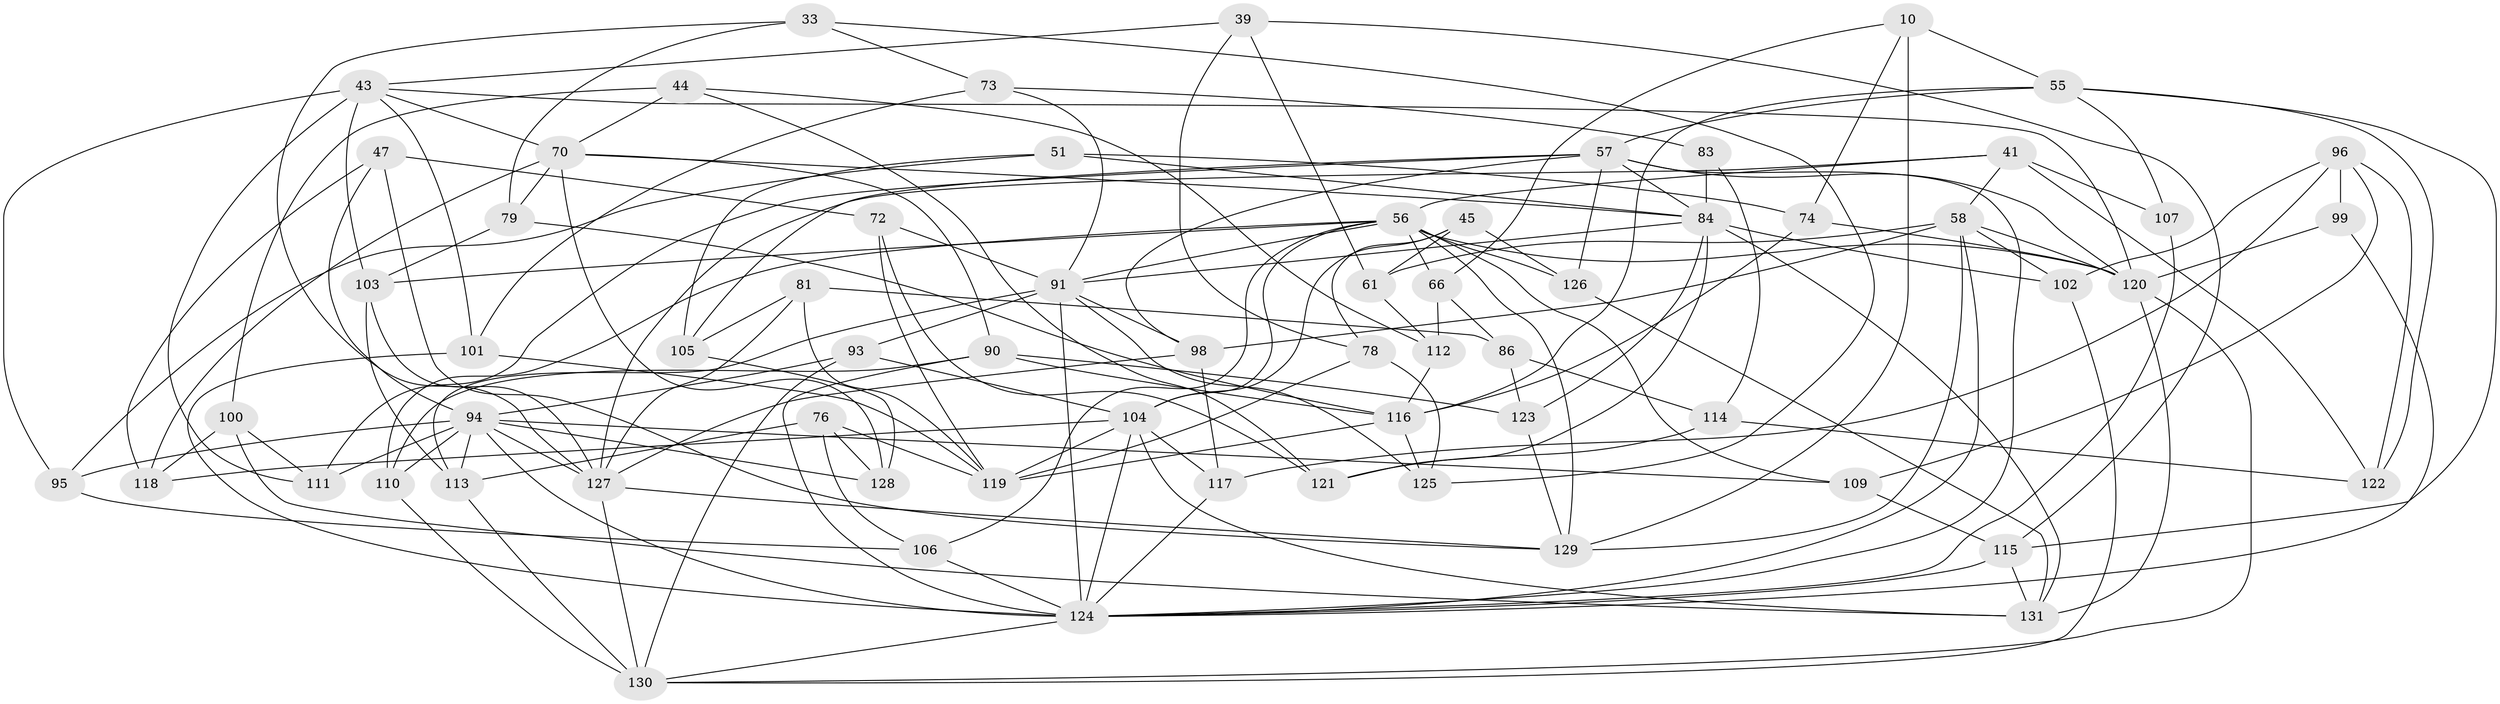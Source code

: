 // original degree distribution, {4: 1.0}
// Generated by graph-tools (version 1.1) at 2025/58/03/09/25 04:58:57]
// undirected, 65 vertices, 168 edges
graph export_dot {
graph [start="1"]
  node [color=gray90,style=filled];
  10 [super="+7"];
  33 [super="+30"];
  39;
  41 [super="+5"];
  43 [super="+26+38"];
  44;
  45;
  47;
  51;
  55 [super="+25"];
  56 [super="+12+20+48"];
  57 [super="+49"];
  58 [super="+35"];
  61;
  66;
  70 [super="+37+69"];
  72;
  73 [super="+67"];
  74 [super="+65"];
  76;
  78;
  79;
  81;
  83;
  84 [super="+53"];
  86;
  90 [super="+87"];
  91 [super="+75+27+68"];
  93;
  94 [super="+14+17+88"];
  95;
  96 [super="+92"];
  98 [super="+89"];
  99;
  100;
  101;
  102;
  103 [super="+50"];
  104 [super="+1+11+71"];
  105;
  106;
  107;
  109;
  110;
  111;
  112;
  113 [super="+85"];
  114;
  115 [super="+59"];
  116 [super="+24"];
  117;
  118;
  119 [super="+54"];
  120 [super="+8+64"];
  121;
  122;
  123;
  124 [super="+77+97"];
  125;
  126;
  127 [super="+34+63+46"];
  128;
  129 [super="+6+62"];
  130 [super="+16+82"];
  131 [super="+19+108"];
  10 -- 74;
  10 -- 129 [weight=2];
  10 -- 55 [weight=2];
  10 -- 66;
  33 -- 125;
  33 -- 73 [weight=2];
  33 -- 79;
  33 -- 127 [weight=2];
  39 -- 78;
  39 -- 61;
  39 -- 115;
  39 -- 43;
  41 -- 122;
  41 -- 107 [weight=2];
  41 -- 56;
  41 -- 58;
  41 -- 127;
  43 -- 95;
  43 -- 103 [weight=2];
  43 -- 101;
  43 -- 111;
  43 -- 120;
  43 -- 70;
  44 -- 100;
  44 -- 121;
  44 -- 112;
  44 -- 70;
  45 -- 78;
  45 -- 61;
  45 -- 126;
  45 -- 104;
  47 -- 94;
  47 -- 72;
  47 -- 118;
  47 -- 129;
  51 -- 105;
  51 -- 95;
  51 -- 74;
  51 -- 84;
  55 -- 116;
  55 -- 115 [weight=2];
  55 -- 122;
  55 -- 107;
  55 -- 57;
  56 -- 109;
  56 -- 104;
  56 -- 110;
  56 -- 120 [weight=2];
  56 -- 103;
  56 -- 66;
  56 -- 106;
  56 -- 91;
  56 -- 126;
  56 -- 129;
  57 -- 98 [weight=2];
  57 -- 105;
  57 -- 120 [weight=3];
  57 -- 111;
  57 -- 84;
  57 -- 124 [weight=2];
  57 -- 126;
  58 -- 61;
  58 -- 120;
  58 -- 124 [weight=2];
  58 -- 129;
  58 -- 102;
  58 -- 98;
  61 -- 112;
  66 -- 112;
  66 -- 86;
  70 -- 79;
  70 -- 84;
  70 -- 118;
  70 -- 128;
  70 -- 90 [weight=2];
  72 -- 91;
  72 -- 121;
  72 -- 119;
  73 -- 101;
  73 -- 83 [weight=2];
  73 -- 91;
  74 -- 116 [weight=2];
  74 -- 120 [weight=2];
  76 -- 128;
  76 -- 106;
  76 -- 119;
  76 -- 113;
  78 -- 125;
  78 -- 119;
  79 -- 116;
  79 -- 103;
  81 -- 86;
  81 -- 105;
  81 -- 119;
  81 -- 127;
  83 -- 114;
  83 -- 84;
  84 -- 123;
  84 -- 91;
  84 -- 131 [weight=2];
  84 -- 102;
  84 -- 121;
  86 -- 123;
  86 -- 114;
  90 -- 110;
  90 -- 124;
  90 -- 123;
  90 -- 116;
  91 -- 124 [weight=4];
  91 -- 113;
  91 -- 125;
  91 -- 93;
  91 -- 98;
  93 -- 104;
  93 -- 94;
  93 -- 130;
  94 -- 95;
  94 -- 109;
  94 -- 110;
  94 -- 111;
  94 -- 128;
  94 -- 113;
  94 -- 124 [weight=3];
  94 -- 127;
  95 -- 106;
  96 -- 99 [weight=2];
  96 -- 109;
  96 -- 102;
  96 -- 122;
  96 -- 117;
  98 -- 127;
  98 -- 117;
  99 -- 124;
  99 -- 120;
  100 -- 111;
  100 -- 118;
  100 -- 131;
  101 -- 119;
  101 -- 124;
  102 -- 130;
  103 -- 113;
  103 -- 127;
  104 -- 118;
  104 -- 119 [weight=2];
  104 -- 117;
  104 -- 131 [weight=2];
  104 -- 124;
  105 -- 128;
  106 -- 124;
  107 -- 124;
  109 -- 115;
  110 -- 130;
  112 -- 116;
  113 -- 130 [weight=2];
  114 -- 121;
  114 -- 122;
  115 -- 131;
  115 -- 124;
  116 -- 125;
  116 -- 119;
  117 -- 124;
  120 -- 130;
  120 -- 131;
  123 -- 129;
  124 -- 130;
  126 -- 131;
  127 -- 129 [weight=2];
  127 -- 130;
}

